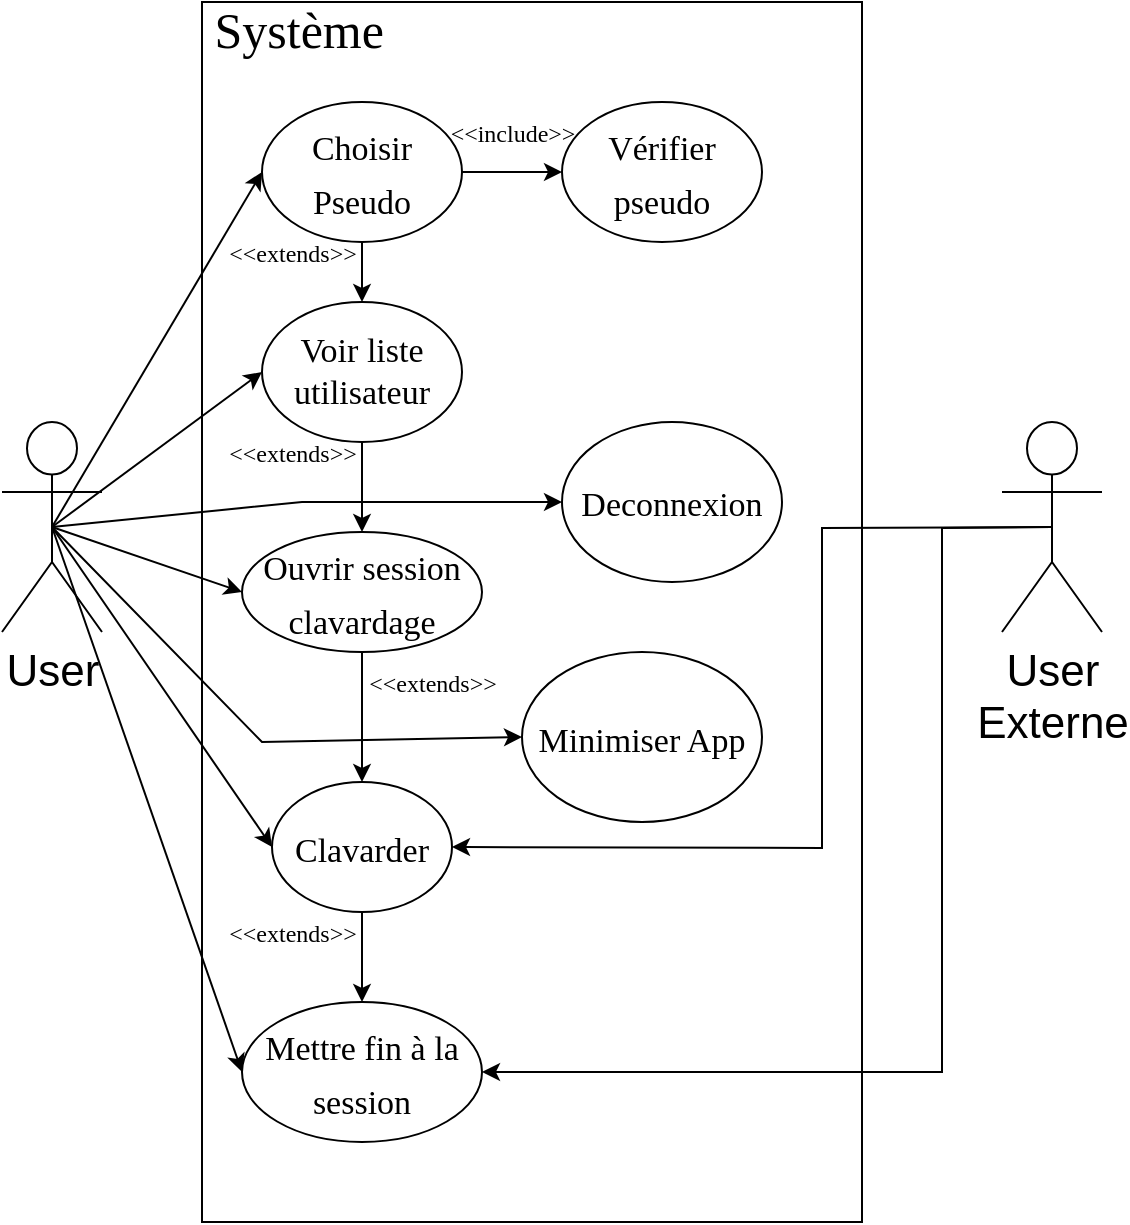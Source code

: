 <mxfile version="20.5.3" type="google"><diagram id="2r3a3Ik3IDcAuD9VeNqn" name="Page-1"><mxGraphModel grid="1" page="1" gridSize="10" guides="1" tooltips="1" connect="1" arrows="1" fold="1" pageScale="1" pageWidth="827" pageHeight="1169" math="0" shadow="0"><root><mxCell id="0"/><mxCell id="1" parent="0"/><mxCell id="Txt4FVW5bFcYyp8uFWQH-1" value="&lt;font style=&quot;font-size: 25px;&quot; face=&quot;Times New Roman&quot;&gt;&amp;nbsp;Système&lt;/font&gt;" style="verticalAlign=top;align=left;overflow=fill;fontSize=12;fontFamily=Helvetica;html=1;" vertex="1" parent="1"><mxGeometry x="200" y="230" width="330" height="610" as="geometry"/></mxCell><mxCell id="Txt4FVW5bFcYyp8uFWQH-2" value="&lt;font style=&quot;font-size: 22px;&quot;&gt;User&lt;/font&gt;" style="shape=umlActor;verticalLabelPosition=bottom;verticalAlign=top;html=1;" vertex="1" parent="1"><mxGeometry x="100" y="440" width="50" height="105" as="geometry"/></mxCell><mxCell id="Txt4FVW5bFcYyp8uFWQH-7" value="&lt;font style=&quot;font-size: 17px;&quot;&gt;Choisir Pseudo&lt;/font&gt;" style="ellipse;whiteSpace=wrap;html=1;fontFamily=Times New Roman;fontSize=22;" vertex="1" parent="1"><mxGeometry x="230" y="280" width="100" height="70" as="geometry"/></mxCell><mxCell id="Txt4FVW5bFcYyp8uFWQH-9" value="&lt;font style=&quot;font-size: 17px;&quot;&gt;Vérifier pseudo&lt;/font&gt;" style="ellipse;whiteSpace=wrap;html=1;fontFamily=Times New Roman;fontSize=22;" vertex="1" parent="1"><mxGeometry x="380" y="280" width="100" height="70" as="geometry"/></mxCell><mxCell id="Txt4FVW5bFcYyp8uFWQH-10" value="&lt;font style=&quot;font-size: 17px;&quot;&gt;Clavarder&lt;/font&gt;" style="ellipse;whiteSpace=wrap;html=1;fontFamily=Times New Roman;fontSize=22;" vertex="1" parent="1"><mxGeometry x="235" y="620" width="90" height="65" as="geometry"/></mxCell><mxCell id="Txt4FVW5bFcYyp8uFWQH-11" value="&lt;font style=&quot;font-size: 17px;&quot;&gt;Ouvrir session clavardage&lt;/font&gt;" style="ellipse;whiteSpace=wrap;html=1;fontFamily=Times New Roman;fontSize=22;" vertex="1" parent="1"><mxGeometry x="220" y="495" width="120" height="60" as="geometry"/></mxCell><mxCell id="Txt4FVW5bFcYyp8uFWQH-12" value="&lt;font style=&quot;font-size: 17px;&quot;&gt;Minimiser App&lt;/font&gt;" style="ellipse;whiteSpace=wrap;html=1;fontFamily=Times New Roman;fontSize=22;" vertex="1" parent="1"><mxGeometry x="360" y="555" width="120" height="85" as="geometry"/></mxCell><mxCell id="Txt4FVW5bFcYyp8uFWQH-13" value="&lt;font style=&quot;font-size: 17px;&quot;&gt;Mettre fin à la session &lt;/font&gt;" style="ellipse;whiteSpace=wrap;html=1;fontFamily=Times New Roman;fontSize=22;" vertex="1" parent="1"><mxGeometry x="220" y="730" width="120" height="70" as="geometry"/></mxCell><mxCell id="Txt4FVW5bFcYyp8uFWQH-15" value="&lt;font style=&quot;font-size: 17px;&quot;&gt;Deconnexion&lt;/font&gt;" style="ellipse;whiteSpace=wrap;html=1;fontFamily=Times New Roman;fontSize=22;" vertex="1" parent="1"><mxGeometry x="380" y="440" width="110" height="80" as="geometry"/></mxCell><mxCell id="Txt4FVW5bFcYyp8uFWQH-16" value="" style="endArrow=classic;html=1;rounded=0;fontFamily=Times New Roman;fontSize=17;exitX=1;exitY=0.5;exitDx=0;exitDy=0;entryX=0;entryY=0.5;entryDx=0;entryDy=0;" edge="1" parent="1" source="Txt4FVW5bFcYyp8uFWQH-7" target="Txt4FVW5bFcYyp8uFWQH-9"><mxGeometry width="50" height="50" relative="1" as="geometry"><mxPoint x="390" y="410" as="sourcePoint"/><mxPoint x="440" y="360" as="targetPoint"/></mxGeometry></mxCell><mxCell id="Txt4FVW5bFcYyp8uFWQH-17" value="&lt;font style=&quot;font-size: 12px;&quot;&gt;&amp;lt;&amp;lt;include&amp;gt;&amp;gt;&lt;/font&gt;" style="text;html=1;align=center;verticalAlign=middle;resizable=0;points=[];autosize=1;strokeColor=none;fillColor=none;fontSize=17;fontFamily=Times New Roman;" vertex="1" parent="1"><mxGeometry x="310" y="280" width="90" height="30" as="geometry"/></mxCell><mxCell id="Txt4FVW5bFcYyp8uFWQH-19" value="&lt;font style=&quot;font-size: 17px;&quot;&gt;Voir liste utilisateur&lt;br&gt;&lt;/font&gt;" style="ellipse;whiteSpace=wrap;html=1;fontFamily=Times New Roman;fontSize=12;" vertex="1" parent="1"><mxGeometry x="230" y="380" width="100" height="70" as="geometry"/></mxCell><mxCell id="Txt4FVW5bFcYyp8uFWQH-20" value="" style="endArrow=classic;html=1;rounded=0;fontFamily=Times New Roman;fontSize=17;exitX=0.5;exitY=1;exitDx=0;exitDy=0;entryX=0.5;entryY=0;entryDx=0;entryDy=0;" edge="1" parent="1" source="Txt4FVW5bFcYyp8uFWQH-7" target="Txt4FVW5bFcYyp8uFWQH-19"><mxGeometry width="50" height="50" relative="1" as="geometry"><mxPoint x="390" y="410" as="sourcePoint"/><mxPoint x="440" y="360" as="targetPoint"/></mxGeometry></mxCell><mxCell id="Txt4FVW5bFcYyp8uFWQH-21" value="&lt;font style=&quot;font-size: 12px;&quot;&gt;&amp;lt;&amp;lt;extends&amp;gt;&amp;gt;&lt;/font&gt;" style="text;html=1;align=center;verticalAlign=middle;resizable=0;points=[];autosize=1;strokeColor=none;fillColor=none;fontSize=17;fontFamily=Times New Roman;" vertex="1" parent="1"><mxGeometry x="200" y="340" width="90" height="30" as="geometry"/></mxCell><mxCell id="Txt4FVW5bFcYyp8uFWQH-22" value="" style="endArrow=classic;html=1;rounded=0;fontFamily=Times New Roman;fontSize=17;exitX=0.5;exitY=1;exitDx=0;exitDy=0;entryX=0.5;entryY=0;entryDx=0;entryDy=0;" edge="1" parent="1" source="Txt4FVW5bFcYyp8uFWQH-19" target="Txt4FVW5bFcYyp8uFWQH-11"><mxGeometry width="50" height="50" relative="1" as="geometry"><mxPoint x="340" y="325" as="sourcePoint"/><mxPoint x="390" y="325" as="targetPoint"/></mxGeometry></mxCell><mxCell id="Txt4FVW5bFcYyp8uFWQH-23" value="&lt;font style=&quot;font-size: 12px;&quot;&gt;&amp;lt;&amp;lt;extends&amp;gt;&amp;gt;&lt;/font&gt;" style="text;html=1;align=center;verticalAlign=middle;resizable=0;points=[];autosize=1;strokeColor=none;fillColor=none;fontSize=17;fontFamily=Times New Roman;" vertex="1" parent="1"><mxGeometry x="200" y="440" width="90" height="30" as="geometry"/></mxCell><mxCell id="Txt4FVW5bFcYyp8uFWQH-24" value="&lt;font style=&quot;font-size: 12px;&quot;&gt;&amp;lt;&amp;lt;extends&amp;gt;&amp;gt;&lt;/font&gt;" style="text;html=1;align=center;verticalAlign=middle;resizable=0;points=[];autosize=1;strokeColor=none;fillColor=none;fontSize=17;fontFamily=Times New Roman;" vertex="1" parent="1"><mxGeometry x="270" y="555" width="90" height="30" as="geometry"/></mxCell><mxCell id="Txt4FVW5bFcYyp8uFWQH-25" value="" style="endArrow=classic;html=1;rounded=0;fontFamily=Times New Roman;fontSize=17;exitX=0.5;exitY=1;exitDx=0;exitDy=0;entryX=0.5;entryY=0;entryDx=0;entryDy=0;" edge="1" parent="1" source="Txt4FVW5bFcYyp8uFWQH-11" target="Txt4FVW5bFcYyp8uFWQH-10"><mxGeometry width="50" height="50" relative="1" as="geometry"><mxPoint x="340" y="325" as="sourcePoint"/><mxPoint x="390" y="325" as="targetPoint"/></mxGeometry></mxCell><mxCell id="Txt4FVW5bFcYyp8uFWQH-27" value="" style="endArrow=classic;html=1;rounded=0;fontFamily=Times New Roman;fontSize=17;exitX=0.5;exitY=1;exitDx=0;exitDy=0;entryX=0.5;entryY=0;entryDx=0;entryDy=0;" edge="1" parent="1" source="Txt4FVW5bFcYyp8uFWQH-10" target="Txt4FVW5bFcYyp8uFWQH-13"><mxGeometry width="50" height="50" relative="1" as="geometry"><mxPoint x="340" y="325" as="sourcePoint"/><mxPoint x="390" y="325" as="targetPoint"/></mxGeometry></mxCell><mxCell id="Txt4FVW5bFcYyp8uFWQH-28" value="&lt;font style=&quot;font-size: 12px;&quot;&gt;&amp;lt;&amp;lt;extends&amp;gt;&amp;gt;&lt;/font&gt;" style="text;html=1;align=center;verticalAlign=middle;resizable=0;points=[];autosize=1;strokeColor=none;fillColor=none;fontSize=17;fontFamily=Times New Roman;" vertex="1" parent="1"><mxGeometry x="200" y="680" width="90" height="30" as="geometry"/></mxCell><mxCell id="Txt4FVW5bFcYyp8uFWQH-29" value="&lt;div&gt;&lt;font style=&quot;font-size: 22px;&quot;&gt;User&lt;/font&gt;&lt;/div&gt;&lt;div&gt;&lt;font style=&quot;font-size: 22px;&quot;&gt;Externe&lt;br&gt;&lt;/font&gt;&lt;/div&gt;" style="shape=umlActor;verticalLabelPosition=bottom;verticalAlign=top;html=1;" vertex="1" parent="1"><mxGeometry x="600" y="440" width="50" height="105" as="geometry"/></mxCell><mxCell id="Txt4FVW5bFcYyp8uFWQH-32" value="" style="endArrow=classic;html=1;rounded=0;fontFamily=Times New Roman;fontSize=12;exitX=0.5;exitY=0.5;exitDx=0;exitDy=0;exitPerimeter=0;entryX=0;entryY=0.5;entryDx=0;entryDy=0;" edge="1" parent="1" source="Txt4FVW5bFcYyp8uFWQH-2" target="Txt4FVW5bFcYyp8uFWQH-7"><mxGeometry width="50" height="50" relative="1" as="geometry"><mxPoint x="390" y="500" as="sourcePoint"/><mxPoint x="440" y="450" as="targetPoint"/></mxGeometry></mxCell><mxCell id="Txt4FVW5bFcYyp8uFWQH-33" value="" style="endArrow=classic;html=1;rounded=0;fontFamily=Times New Roman;fontSize=12;exitX=0.5;exitY=0.5;exitDx=0;exitDy=0;exitPerimeter=0;entryX=0;entryY=0.5;entryDx=0;entryDy=0;" edge="1" parent="1" source="Txt4FVW5bFcYyp8uFWQH-2" target="Txt4FVW5bFcYyp8uFWQH-19"><mxGeometry width="50" height="50" relative="1" as="geometry"><mxPoint x="390" y="500" as="sourcePoint"/><mxPoint x="440" y="450" as="targetPoint"/></mxGeometry></mxCell><mxCell id="Txt4FVW5bFcYyp8uFWQH-34" value="" style="endArrow=classic;html=1;rounded=0;fontFamily=Times New Roman;fontSize=12;exitX=0.5;exitY=0.5;exitDx=0;exitDy=0;exitPerimeter=0;entryX=0;entryY=0.5;entryDx=0;entryDy=0;" edge="1" parent="1" source="Txt4FVW5bFcYyp8uFWQH-2" target="Txt4FVW5bFcYyp8uFWQH-11"><mxGeometry width="50" height="50" relative="1" as="geometry"><mxPoint x="390" y="500" as="sourcePoint"/><mxPoint x="440" y="450" as="targetPoint"/></mxGeometry></mxCell><mxCell id="Txt4FVW5bFcYyp8uFWQH-35" value="" style="endArrow=classic;html=1;rounded=0;fontFamily=Times New Roman;fontSize=12;exitX=0.5;exitY=0.5;exitDx=0;exitDy=0;exitPerimeter=0;entryX=0;entryY=0.5;entryDx=0;entryDy=0;" edge="1" parent="1" source="Txt4FVW5bFcYyp8uFWQH-2" target="Txt4FVW5bFcYyp8uFWQH-10"><mxGeometry width="50" height="50" relative="1" as="geometry"><mxPoint x="390" y="500" as="sourcePoint"/><mxPoint x="440" y="450" as="targetPoint"/></mxGeometry></mxCell><mxCell id="Txt4FVW5bFcYyp8uFWQH-36" value="" style="endArrow=classic;html=1;rounded=0;fontFamily=Times New Roman;fontSize=12;entryX=1;entryY=0.5;entryDx=0;entryDy=0;exitX=0.5;exitY=0.5;exitDx=0;exitDy=0;exitPerimeter=0;" edge="1" parent="1" source="Txt4FVW5bFcYyp8uFWQH-29" target="Txt4FVW5bFcYyp8uFWQH-10"><mxGeometry width="50" height="50" relative="1" as="geometry"><mxPoint x="390" y="500" as="sourcePoint"/><mxPoint x="440" y="450" as="targetPoint"/><Array as="points"><mxPoint x="510" y="493"/><mxPoint x="510" y="653"/></Array></mxGeometry></mxCell><mxCell id="Txt4FVW5bFcYyp8uFWQH-37" value="" style="endArrow=classic;html=1;rounded=0;fontFamily=Times New Roman;fontSize=12;exitX=0.5;exitY=0.5;exitDx=0;exitDy=0;exitPerimeter=0;entryX=0;entryY=0.5;entryDx=0;entryDy=0;" edge="1" parent="1" source="Txt4FVW5bFcYyp8uFWQH-2" target="Txt4FVW5bFcYyp8uFWQH-13"><mxGeometry width="50" height="50" relative="1" as="geometry"><mxPoint x="130" y="500" as="sourcePoint"/><mxPoint x="440" y="450" as="targetPoint"/></mxGeometry></mxCell><mxCell id="Txt4FVW5bFcYyp8uFWQH-38" value="" style="endArrow=classic;html=1;rounded=0;fontFamily=Times New Roman;fontSize=12;exitX=0.5;exitY=0.5;exitDx=0;exitDy=0;exitPerimeter=0;entryX=1;entryY=0.5;entryDx=0;entryDy=0;" edge="1" parent="1" source="Txt4FVW5bFcYyp8uFWQH-29" target="Txt4FVW5bFcYyp8uFWQH-13"><mxGeometry width="50" height="50" relative="1" as="geometry"><mxPoint x="390" y="500" as="sourcePoint"/><mxPoint x="440" y="450" as="targetPoint"/><Array as="points"><mxPoint x="570" y="493"/><mxPoint x="570" y="765"/></Array></mxGeometry></mxCell><mxCell id="Txt4FVW5bFcYyp8uFWQH-39" value="" style="endArrow=classic;html=1;rounded=0;fontFamily=Times New Roman;fontSize=12;exitX=0.5;exitY=0.5;exitDx=0;exitDy=0;exitPerimeter=0;entryX=0;entryY=0.5;entryDx=0;entryDy=0;" edge="1" parent="1" source="Txt4FVW5bFcYyp8uFWQH-2" target="Txt4FVW5bFcYyp8uFWQH-15"><mxGeometry width="50" height="50" relative="1" as="geometry"><mxPoint x="390" y="500" as="sourcePoint"/><mxPoint x="440" y="450" as="targetPoint"/><Array as="points"><mxPoint x="250" y="480"/></Array></mxGeometry></mxCell><mxCell id="Txt4FVW5bFcYyp8uFWQH-41" value="" style="endArrow=classic;html=1;rounded=0;fontFamily=Times New Roman;fontSize=12;exitX=0.5;exitY=0.5;exitDx=0;exitDy=0;exitPerimeter=0;entryX=0;entryY=0.5;entryDx=0;entryDy=0;" edge="1" parent="1" source="Txt4FVW5bFcYyp8uFWQH-2" target="Txt4FVW5bFcYyp8uFWQH-12"><mxGeometry width="50" height="50" relative="1" as="geometry"><mxPoint x="390" y="500" as="sourcePoint"/><mxPoint x="440" y="450" as="targetPoint"/><Array as="points"><mxPoint x="230" y="600"/></Array></mxGeometry></mxCell></root></mxGraphModel></diagram></mxfile>